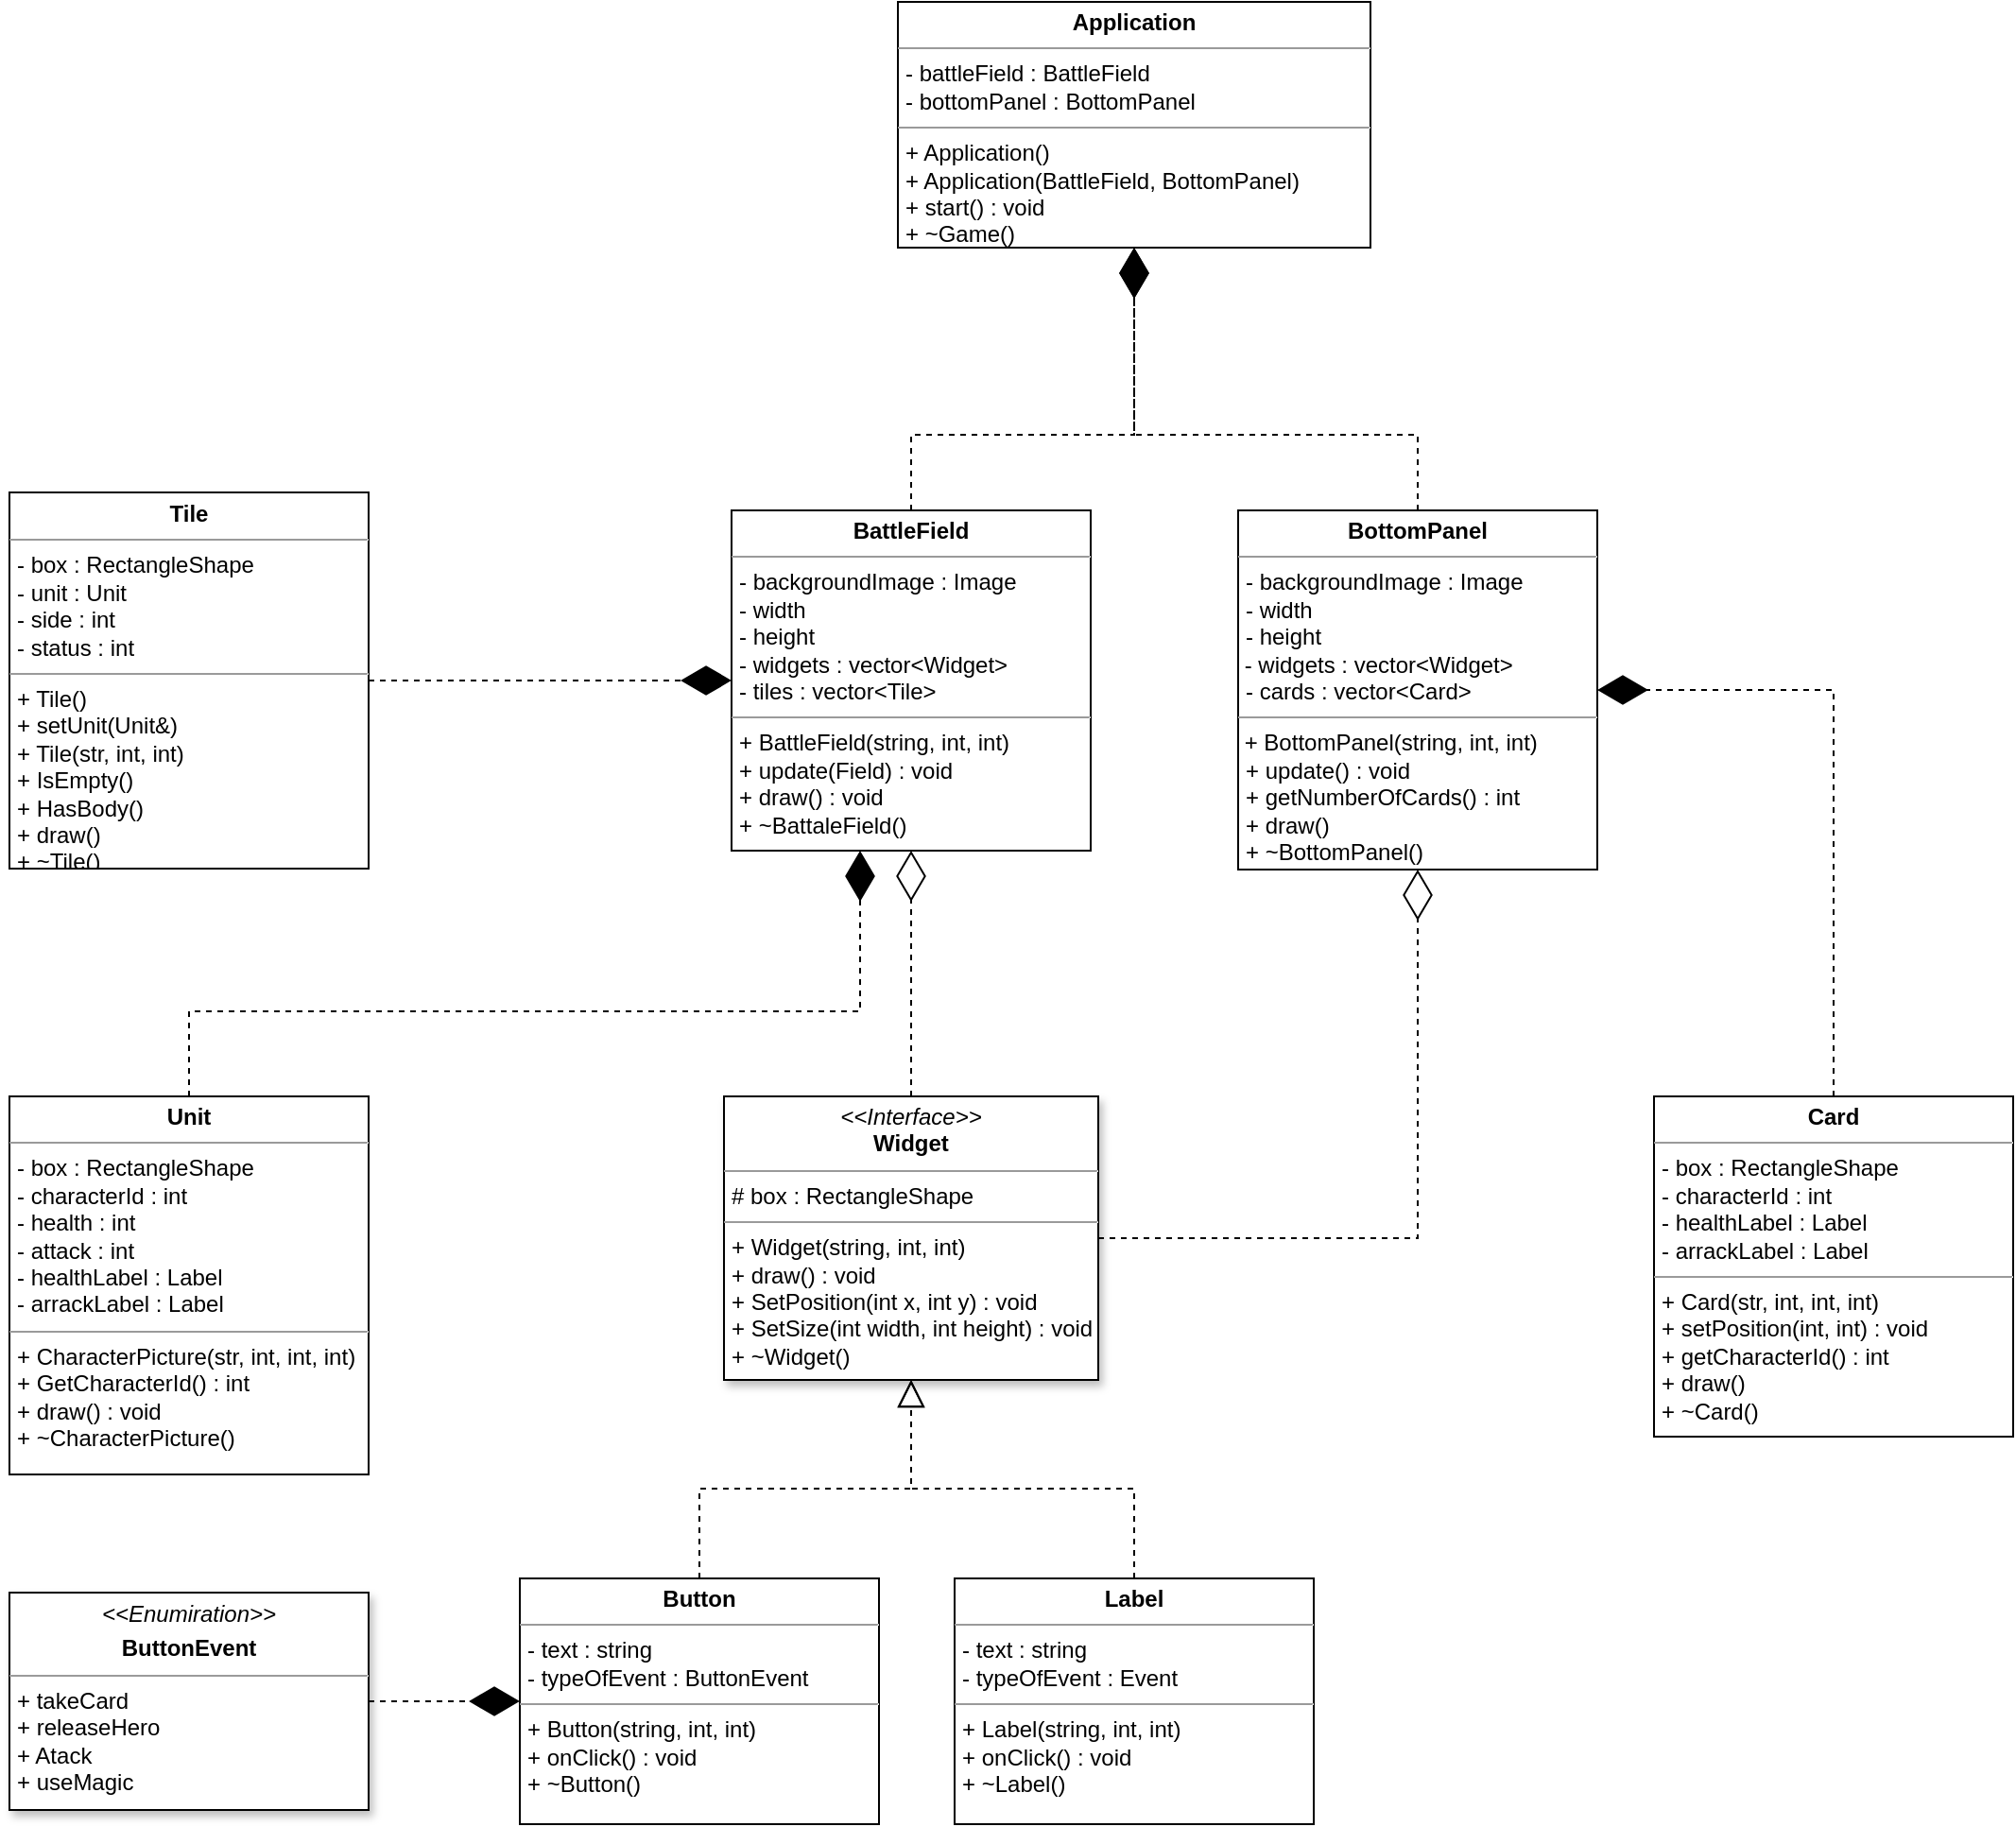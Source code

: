 <mxfile version="14.6.0" type="device"><diagram id="fKU_AFKwL1_NhyckTvrU" name="Page-1"><mxGraphModel dx="-2462" dy="829" grid="1" gridSize="10" guides="1" tooltips="1" connect="1" arrows="1" fold="1" page="1" pageScale="1" pageWidth="827" pageHeight="1169" math="0" shadow="0"><root><mxCell id="0"/><mxCell id="1" parent="0"/><mxCell id="47LYxUUBQznTTgo6LlSO-1" style="edgeStyle=orthogonalEdgeStyle;rounded=0;orthogonalLoop=1;jettySize=auto;html=1;exitX=0.5;exitY=0;exitDx=0;exitDy=0;entryX=0.5;entryY=1;entryDx=0;entryDy=0;dashed=1;endArrow=block;endFill=0;endSize=12;" edge="1" parent="1" source="47LYxUUBQznTTgo6LlSO-2" target="47LYxUUBQznTTgo6LlSO-20"><mxGeometry relative="1" as="geometry"/></mxCell><mxCell id="47LYxUUBQznTTgo6LlSO-2" value="&lt;p style=&quot;margin: 0px ; margin-top: 4px ; text-align: center&quot;&gt;&lt;b&gt;Button&lt;/b&gt;&lt;/p&gt;&lt;hr size=&quot;1&quot;&gt;&lt;p style=&quot;margin: 0px ; margin-left: 4px&quot;&gt;- text : string&lt;/p&gt;&lt;p style=&quot;margin: 0px ; margin-left: 4px&quot;&gt;- typeOfEvent : ButtonEvent&lt;/p&gt;&lt;hr size=&quot;1&quot;&gt;&lt;p style=&quot;margin: 0px ; margin-left: 4px&quot;&gt;+ Button(string, int, int)&lt;/p&gt;&lt;p style=&quot;margin: 0px ; margin-left: 4px&quot;&gt;+ onClick() : void&lt;/p&gt;&lt;p style=&quot;margin: 0px ; margin-left: 4px&quot;&gt;+ ~Button()&lt;/p&gt;" style="verticalAlign=top;align=left;overflow=fill;fontSize=12;fontFamily=Helvetica;html=1;" vertex="1" parent="1"><mxGeometry x="4660" y="1865" width="190" height="130" as="geometry"/></mxCell><mxCell id="47LYxUUBQznTTgo6LlSO-3" value="&lt;p style=&quot;margin: 0px ; margin-top: 4px ; text-align: center&quot;&gt;&lt;b&gt;Application&lt;/b&gt;&lt;/p&gt;&lt;hr size=&quot;1&quot;&gt;&lt;p style=&quot;margin: 0px ; margin-left: 4px&quot;&gt;- battleField : BattleField&lt;/p&gt;&lt;p style=&quot;margin: 0px ; margin-left: 4px&quot;&gt;- bottomPanel : BottomPanel&lt;/p&gt;&lt;hr size=&quot;1&quot;&gt;&lt;p style=&quot;margin: 0px ; margin-left: 4px&quot;&gt;+ Application()&lt;br&gt;&lt;/p&gt;&lt;p style=&quot;margin: 0px ; margin-left: 4px&quot;&gt;+ Application(BattleField, BottomPanel)&lt;/p&gt;&lt;p style=&quot;margin: 0px ; margin-left: 4px&quot;&gt;+ start() : void&lt;/p&gt;&lt;p style=&quot;margin: 0px ; margin-left: 4px&quot;&gt;+ ~Game()&lt;/p&gt;" style="verticalAlign=top;align=left;overflow=fill;fontSize=12;fontFamily=Helvetica;html=1;" vertex="1" parent="1"><mxGeometry x="4860" y="1031" width="250" height="130" as="geometry"/></mxCell><mxCell id="47LYxUUBQznTTgo6LlSO-4" style="edgeStyle=orthogonalEdgeStyle;rounded=0;orthogonalLoop=1;jettySize=auto;html=1;exitX=0.5;exitY=0;exitDx=0;exitDy=0;dashed=1;endArrow=diamondThin;endFill=1;endSize=24;" edge="1" parent="1" source="47LYxUUBQznTTgo6LlSO-5" target="47LYxUUBQznTTgo6LlSO-9"><mxGeometry relative="1" as="geometry"><Array as="points"><mxPoint x="4485" y="1565"/><mxPoint x="4840" y="1565"/></Array></mxGeometry></mxCell><mxCell id="47LYxUUBQznTTgo6LlSO-5" value="&lt;p style=&quot;margin: 0px ; margin-top: 4px ; text-align: center&quot;&gt;&lt;b&gt;Unit&lt;/b&gt;&lt;/p&gt;&lt;hr size=&quot;1&quot;&gt;&lt;p style=&quot;margin: 0px ; margin-left: 4px&quot;&gt;- box : RectangleShape&lt;/p&gt;&lt;p style=&quot;margin: 0px ; margin-left: 4px&quot;&gt;- characterId : int&lt;/p&gt;&lt;p style=&quot;margin: 0px ; margin-left: 4px&quot;&gt;- health : int&lt;/p&gt;&lt;p style=&quot;margin: 0px ; margin-left: 4px&quot;&gt;- attack : int&lt;/p&gt;&lt;p style=&quot;margin: 0px ; margin-left: 4px&quot;&gt;- healthLabel : Label&lt;/p&gt;&lt;p style=&quot;margin: 0px ; margin-left: 4px&quot;&gt;- arrackLabel : Label&lt;/p&gt;&lt;hr size=&quot;1&quot;&gt;&lt;p style=&quot;margin: 0px ; margin-left: 4px&quot;&gt;+ CharacterPicture(str, int, int, int)&lt;/p&gt;&lt;p style=&quot;margin: 0px ; margin-left: 4px&quot;&gt;+ GetCharacterId() : int&lt;br&gt;+ draw() : void&lt;/p&gt;&lt;p style=&quot;margin: 0px ; margin-left: 4px&quot;&gt;+ ~CharacterPicture()&lt;/p&gt;" style="verticalAlign=top;align=left;overflow=fill;fontSize=12;fontFamily=Helvetica;html=1;" vertex="1" parent="1"><mxGeometry x="4390" y="1610" width="190" height="200" as="geometry"/></mxCell><mxCell id="47LYxUUBQznTTgo6LlSO-6" style="edgeStyle=orthogonalEdgeStyle;rounded=0;orthogonalLoop=1;jettySize=auto;html=1;exitX=1;exitY=0.5;exitDx=0;exitDy=0;entryX=0;entryY=0.5;entryDx=0;entryDy=0;dashed=1;endArrow=diamondThin;endFill=1;endSize=24;" edge="1" parent="1" source="47LYxUUBQznTTgo6LlSO-7" target="47LYxUUBQznTTgo6LlSO-2"><mxGeometry relative="1" as="geometry"/></mxCell><mxCell id="47LYxUUBQznTTgo6LlSO-7" value="&lt;p style=&quot;margin: 0px ; margin-top: 4px ; text-align: center&quot;&gt;&lt;i&gt;&amp;lt;&amp;lt;Enumiration&amp;gt;&amp;gt;&lt;/i&gt;&lt;br&gt;&lt;/p&gt;&lt;p style=&quot;margin: 0px ; margin-top: 4px ; text-align: center&quot;&gt;&lt;b&gt;ButtonEvent&lt;/b&gt;&lt;/p&gt;&lt;hr size=&quot;1&quot;&gt;&lt;p style=&quot;margin: 0px ; margin-left: 4px&quot;&gt;+ takeCard&lt;/p&gt;&lt;p style=&quot;margin: 0px 0px 0px 4px&quot;&gt;+ releaseHero&lt;/p&gt;&lt;p style=&quot;margin: 0px ; margin-left: 4px&quot;&gt;+ Atack&lt;/p&gt;&lt;p style=&quot;margin: 0px ; margin-left: 4px&quot;&gt;+ useMagic&lt;/p&gt;" style="verticalAlign=top;align=left;overflow=fill;fontSize=12;fontFamily=Helvetica;html=1;rounded=0;shadow=1;glass=0;sketch=0;" vertex="1" parent="1"><mxGeometry x="4390" y="1872.5" width="190" height="115" as="geometry"/></mxCell><mxCell id="47LYxUUBQznTTgo6LlSO-8" style="edgeStyle=orthogonalEdgeStyle;rounded=0;orthogonalLoop=1;jettySize=auto;html=1;exitX=0.5;exitY=0;exitDx=0;exitDy=0;entryX=0.5;entryY=1;entryDx=0;entryDy=0;dashed=1;endArrow=diamondThin;endFill=1;endSize=24;" edge="1" parent="1" source="47LYxUUBQznTTgo6LlSO-9" target="47LYxUUBQznTTgo6LlSO-3"><mxGeometry relative="1" as="geometry"><Array as="points"><mxPoint x="4867" y="1260"/><mxPoint x="4985" y="1260"/></Array></mxGeometry></mxCell><mxCell id="47LYxUUBQznTTgo6LlSO-9" value="&lt;p style=&quot;margin: 0px ; margin-top: 4px ; text-align: center&quot;&gt;&lt;b&gt;BattleField&lt;/b&gt;&lt;/p&gt;&lt;hr size=&quot;1&quot;&gt;&lt;p style=&quot;margin: 0px ; margin-left: 4px&quot;&gt;- backgroundImage : Image&lt;/p&gt;&lt;p style=&quot;margin: 0px ; margin-left: 4px&quot;&gt;- width&lt;/p&gt;&lt;p style=&quot;margin: 0px ; margin-left: 4px&quot;&gt;- height&lt;/p&gt;&lt;p style=&quot;margin: 0px ; margin-left: 4px&quot;&gt;- widgets : vector&amp;lt;Widget&amp;gt;&lt;br&gt;&lt;/p&gt;&lt;p style=&quot;margin: 0px ; margin-left: 4px&quot;&gt;- tiles : vector&amp;lt;Tile&amp;gt;&lt;/p&gt;&lt;hr size=&quot;1&quot;&gt;&lt;p style=&quot;margin: 0px ; margin-left: 4px&quot;&gt;+ BattleField(string, int, int)&lt;/p&gt;&lt;p style=&quot;margin: 0px ; margin-left: 4px&quot;&gt;+ update(Field) : void&lt;/p&gt;&lt;p style=&quot;margin: 0px ; margin-left: 4px&quot;&gt;+ draw() : void&lt;/p&gt;&lt;p style=&quot;margin: 0px ; margin-left: 4px&quot;&gt;+ ~BattaleField()&lt;/p&gt;" style="verticalAlign=top;align=left;overflow=fill;fontSize=12;fontFamily=Helvetica;html=1;" vertex="1" parent="1"><mxGeometry x="4772" y="1300" width="190" height="180" as="geometry"/></mxCell><mxCell id="47LYxUUBQznTTgo6LlSO-10" style="edgeStyle=orthogonalEdgeStyle;rounded=0;orthogonalLoop=1;jettySize=auto;html=1;exitX=1;exitY=0.5;exitDx=0;exitDy=0;entryX=0;entryY=0.5;entryDx=0;entryDy=0;dashed=1;endArrow=diamondThin;endFill=1;endSize=24;" edge="1" parent="1" source="47LYxUUBQznTTgo6LlSO-11" target="47LYxUUBQznTTgo6LlSO-9"><mxGeometry relative="1" as="geometry"/></mxCell><mxCell id="47LYxUUBQznTTgo6LlSO-11" value="&lt;p style=&quot;margin: 0px ; margin-top: 4px ; text-align: center&quot;&gt;&lt;b&gt;Tile&lt;/b&gt;&lt;/p&gt;&lt;hr size=&quot;1&quot;&gt;&lt;p style=&quot;margin: 0px ; margin-left: 4px&quot;&gt;- box : RectangleShape&lt;/p&gt;&lt;p style=&quot;margin: 0px ; margin-left: 4px&quot;&gt;- unit : Unit&lt;/p&gt;&lt;p style=&quot;margin: 0px ; margin-left: 4px&quot;&gt;- side : int&lt;/p&gt;&lt;p style=&quot;margin: 0px ; margin-left: 4px&quot;&gt;- status : int&amp;nbsp;&lt;/p&gt;&lt;hr size=&quot;1&quot;&gt;&lt;p style=&quot;margin: 0px ; margin-left: 4px&quot;&gt;+ Tile()&lt;/p&gt;&lt;p style=&quot;margin: 0px ; margin-left: 4px&quot;&gt;+ setUnit(Unit&amp;amp;)&lt;/p&gt;&lt;p style=&quot;margin: 0px ; margin-left: 4px&quot;&gt;+ Tile(str, int, int)&lt;/p&gt;&lt;p style=&quot;margin: 0px ; margin-left: 4px&quot;&gt;+ IsEmpty()&lt;/p&gt;&lt;p style=&quot;margin: 0px ; margin-left: 4px&quot;&gt;+ HasBody()&lt;/p&gt;&lt;p style=&quot;margin: 0px ; margin-left: 4px&quot;&gt;+ draw()&lt;/p&gt;&lt;p style=&quot;margin: 0px ; margin-left: 4px&quot;&gt;+ ~Tile()&lt;/p&gt;" style="verticalAlign=top;align=left;overflow=fill;fontSize=12;fontFamily=Helvetica;html=1;" vertex="1" parent="1"><mxGeometry x="4390" y="1290.5" width="190" height="199" as="geometry"/></mxCell><mxCell id="47LYxUUBQznTTgo6LlSO-12" style="edgeStyle=orthogonalEdgeStyle;rounded=0;orthogonalLoop=1;jettySize=auto;html=1;exitX=0.5;exitY=0;exitDx=0;exitDy=0;entryX=0.5;entryY=1;entryDx=0;entryDy=0;dashed=1;endArrow=diamondThin;endFill=1;endSize=24;" edge="1" parent="1" source="47LYxUUBQznTTgo6LlSO-13" target="47LYxUUBQznTTgo6LlSO-3"><mxGeometry relative="1" as="geometry"><Array as="points"><mxPoint x="5135" y="1260"/><mxPoint x="4985" y="1260"/></Array></mxGeometry></mxCell><mxCell id="47LYxUUBQznTTgo6LlSO-13" value="&lt;p style=&quot;margin: 0px ; margin-top: 4px ; text-align: center&quot;&gt;&lt;b&gt;BottomPanel&lt;/b&gt;&lt;/p&gt;&lt;hr size=&quot;1&quot;&gt;&lt;p style=&quot;margin: 0px ; margin-left: 4px&quot;&gt;- backgroundImage : Image&lt;/p&gt;&lt;p style=&quot;margin: 0px ; margin-left: 4px&quot;&gt;- width&lt;/p&gt;&lt;p style=&quot;margin: 0px ; margin-left: 4px&quot;&gt;- height&lt;/p&gt;&amp;nbsp;- widgets : vector&amp;lt;Widget&amp;gt;&lt;p style=&quot;margin: 0px ; margin-left: 4px&quot;&gt;&lt;span&gt;- cards : vector&amp;lt;Card&amp;gt;&lt;/span&gt;&lt;/p&gt;&lt;hr size=&quot;1&quot;&gt;&amp;nbsp;+ BottomPanel(string, int, int)&lt;br&gt;&lt;p style=&quot;margin: 0px ; margin-left: 4px&quot;&gt;+ update() : void&lt;/p&gt;&lt;p style=&quot;margin: 0px ; margin-left: 4px&quot;&gt;+ getNumberOfCards() : int&lt;/p&gt;&lt;p style=&quot;margin: 0px ; margin-left: 4px&quot;&gt;+ draw()&lt;/p&gt;&lt;p style=&quot;margin: 0px ; margin-left: 4px&quot;&gt;+ ~BottomPanel()&lt;/p&gt;" style="verticalAlign=top;align=left;overflow=fill;fontSize=12;fontFamily=Helvetica;html=1;" vertex="1" parent="1"><mxGeometry x="5040" y="1300" width="190" height="190" as="geometry"/></mxCell><mxCell id="47LYxUUBQznTTgo6LlSO-14" style="edgeStyle=orthogonalEdgeStyle;rounded=0;orthogonalLoop=1;jettySize=auto;html=1;exitX=0.5;exitY=0;exitDx=0;exitDy=0;entryX=1;entryY=0.5;entryDx=0;entryDy=0;dashed=1;endArrow=diamondThin;endFill=1;endSize=24;" edge="1" parent="1" source="47LYxUUBQznTTgo6LlSO-15" target="47LYxUUBQznTTgo6LlSO-13"><mxGeometry relative="1" as="geometry"/></mxCell><mxCell id="47LYxUUBQznTTgo6LlSO-15" value="&lt;p style=&quot;margin: 0px ; margin-top: 4px ; text-align: center&quot;&gt;&lt;b&gt;Card&lt;/b&gt;&lt;/p&gt;&lt;hr size=&quot;1&quot;&gt;&lt;p style=&quot;margin: 0px ; margin-left: 4px&quot;&gt;- box : RectangleShape&lt;/p&gt;&lt;p style=&quot;margin: 0px ; margin-left: 4px&quot;&gt;- characterId : int&lt;/p&gt;&lt;p style=&quot;margin: 0px ; margin-left: 4px&quot;&gt;- healthLabel : Label&lt;/p&gt;&lt;p style=&quot;margin: 0px ; margin-left: 4px&quot;&gt;- arrackLabel : Label&lt;/p&gt;&lt;hr size=&quot;1&quot;&gt;&lt;p style=&quot;margin: 0px ; margin-left: 4px&quot;&gt;+ Card(str, int, int, int)&lt;/p&gt;&lt;p style=&quot;margin: 0px ; margin-left: 4px&quot;&gt;+ setPosition(int, int) : void&lt;/p&gt;&lt;p style=&quot;margin: 0px ; margin-left: 4px&quot;&gt;+ getCharacterId() : int&lt;/p&gt;&lt;p style=&quot;margin: 0px ; margin-left: 4px&quot;&gt;+ draw()&lt;/p&gt;&lt;p style=&quot;margin: 0px ; margin-left: 4px&quot;&gt;+ ~Card()&lt;/p&gt;" style="verticalAlign=top;align=left;overflow=fill;fontSize=12;fontFamily=Helvetica;html=1;" vertex="1" parent="1"><mxGeometry x="5260" y="1610" width="190" height="180" as="geometry"/></mxCell><mxCell id="47LYxUUBQznTTgo6LlSO-16" style="edgeStyle=orthogonalEdgeStyle;rounded=0;orthogonalLoop=1;jettySize=auto;html=1;exitX=0.5;exitY=0;exitDx=0;exitDy=0;entryX=0.5;entryY=1;entryDx=0;entryDy=0;dashed=1;endArrow=block;endFill=0;endSize=12;" edge="1" parent="1" source="47LYxUUBQznTTgo6LlSO-17" target="47LYxUUBQznTTgo6LlSO-20"><mxGeometry relative="1" as="geometry"/></mxCell><mxCell id="47LYxUUBQznTTgo6LlSO-17" value="&lt;p style=&quot;margin: 0px ; margin-top: 4px ; text-align: center&quot;&gt;&lt;b&gt;Label&lt;/b&gt;&lt;/p&gt;&lt;hr size=&quot;1&quot;&gt;&lt;p style=&quot;margin: 0px ; margin-left: 4px&quot;&gt;- text : string&lt;/p&gt;&lt;p style=&quot;margin: 0px ; margin-left: 4px&quot;&gt;- typeOfEvent : Event&lt;/p&gt;&lt;hr size=&quot;1&quot;&gt;&lt;p style=&quot;margin: 0px ; margin-left: 4px&quot;&gt;+ Label(string, int, int)&lt;/p&gt;&lt;p style=&quot;margin: 0px ; margin-left: 4px&quot;&gt;+ onClick() : void&lt;/p&gt;&lt;p style=&quot;margin: 0px ; margin-left: 4px&quot;&gt;+ ~Label()&lt;/p&gt;" style="verticalAlign=top;align=left;overflow=fill;fontSize=12;fontFamily=Helvetica;html=1;" vertex="1" parent="1"><mxGeometry x="4890" y="1865" width="190" height="130" as="geometry"/></mxCell><mxCell id="47LYxUUBQznTTgo6LlSO-18" style="edgeStyle=orthogonalEdgeStyle;rounded=0;orthogonalLoop=1;jettySize=auto;html=1;exitX=0.5;exitY=0;exitDx=0;exitDy=0;entryX=0.5;entryY=1;entryDx=0;entryDy=0;dashed=1;endArrow=diamondThin;endFill=0;endSize=24;" edge="1" parent="1" source="47LYxUUBQznTTgo6LlSO-20" target="47LYxUUBQznTTgo6LlSO-9"><mxGeometry relative="1" as="geometry"/></mxCell><mxCell id="47LYxUUBQznTTgo6LlSO-19" style="edgeStyle=orthogonalEdgeStyle;rounded=0;orthogonalLoop=1;jettySize=auto;html=1;exitX=1;exitY=0.5;exitDx=0;exitDy=0;entryX=0.5;entryY=1;entryDx=0;entryDy=0;dashed=1;endArrow=diamondThin;endFill=0;endSize=24;" edge="1" parent="1" source="47LYxUUBQznTTgo6LlSO-20" target="47LYxUUBQznTTgo6LlSO-13"><mxGeometry relative="1" as="geometry"/></mxCell><mxCell id="47LYxUUBQznTTgo6LlSO-20" value="&lt;p style=&quot;margin: 0px ; margin-top: 4px ; text-align: center&quot;&gt;&lt;i&gt;&amp;lt;&amp;lt;Interface&amp;gt;&amp;gt;&lt;/i&gt;&lt;br&gt;&lt;b&gt;Widget&lt;/b&gt;&lt;/p&gt;&lt;hr size=&quot;1&quot;&gt;&lt;p style=&quot;margin: 0px ; margin-left: 4px&quot;&gt;# box : RectangleShape&lt;/p&gt;&lt;hr size=&quot;1&quot;&gt;&lt;p style=&quot;margin: 0px ; margin-left: 4px&quot;&gt;+ Widget(string, int, int)&lt;/p&gt;&lt;p style=&quot;margin: 0px ; margin-left: 4px&quot;&gt;+ draw() : void&lt;/p&gt;&lt;p style=&quot;margin: 0px ; margin-left: 4px&quot;&gt;+ SetPosition(int x, int y) : void&lt;/p&gt;&lt;p style=&quot;margin: 0px ; margin-left: 4px&quot;&gt;+ SetSize(int width, int height) : void&lt;/p&gt;&lt;p style=&quot;margin: 0px ; margin-left: 4px&quot;&gt;&lt;span&gt;+ ~Widget()&lt;/span&gt;&lt;br&gt;&lt;/p&gt;" style="verticalAlign=top;align=left;overflow=fill;fontSize=12;fontFamily=Helvetica;html=1;rounded=0;shadow=1;glass=0;sketch=0;" vertex="1" parent="1"><mxGeometry x="4768" y="1610" width="198" height="150" as="geometry"/></mxCell></root></mxGraphModel></diagram></mxfile>